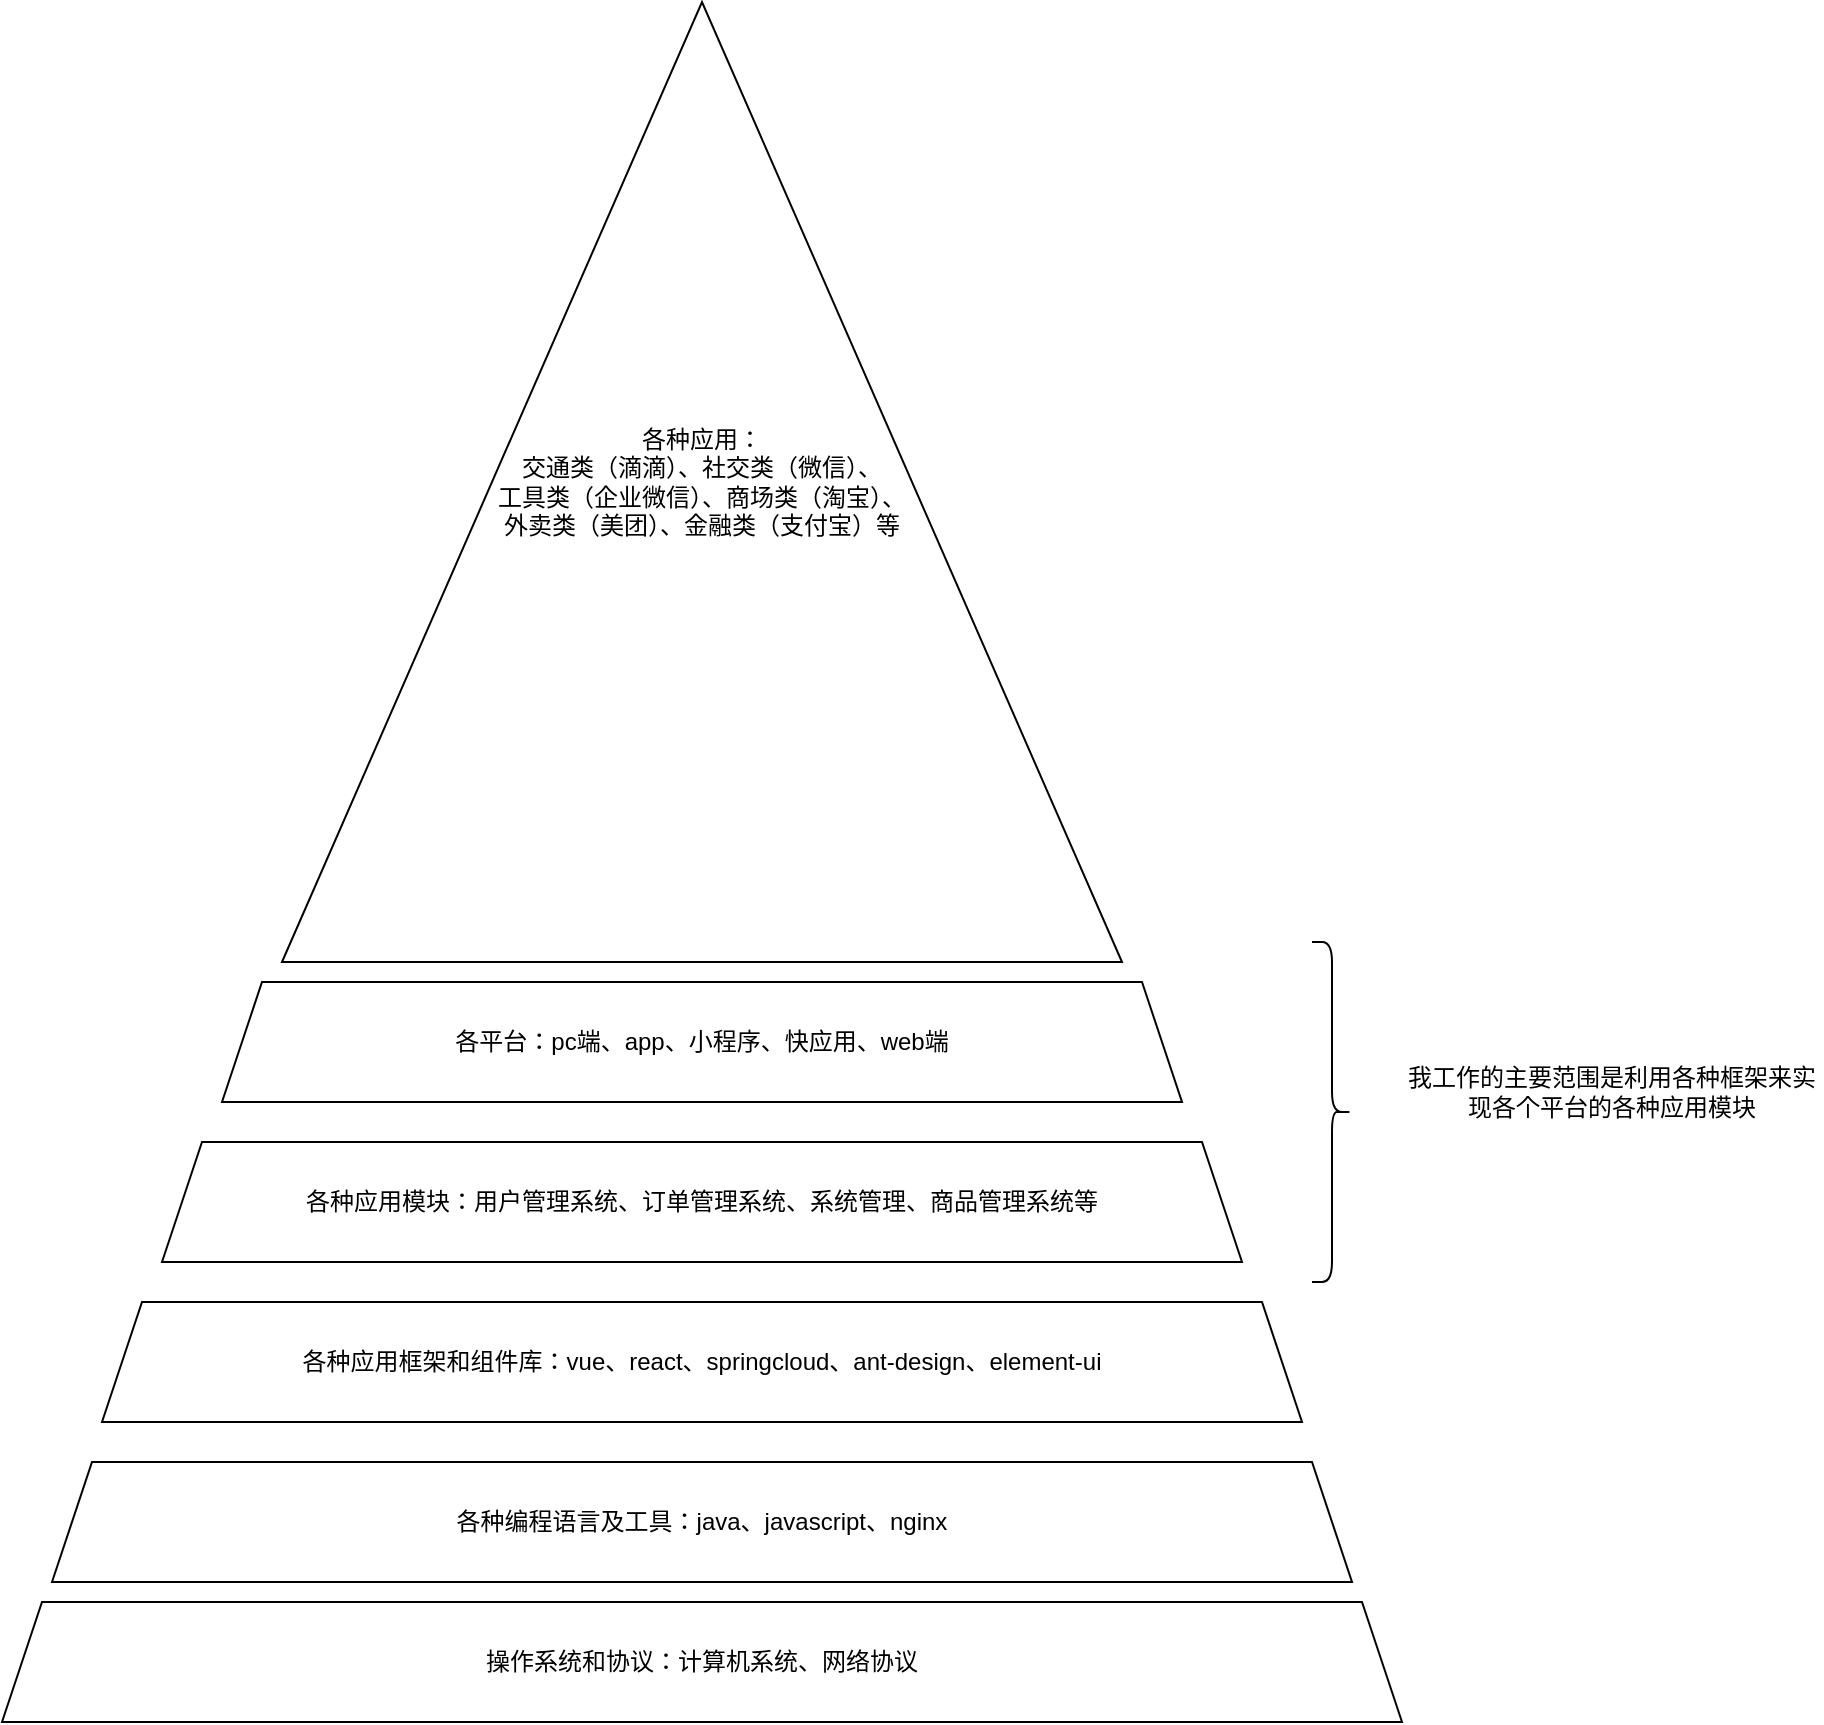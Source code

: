 <mxfile version="20.0.4" type="github">
  <diagram id="PvZHFSkQ3uoySLPBlTMi" name="Page-1">
    <mxGraphModel dx="1422" dy="1963" grid="1" gridSize="10" guides="1" tooltips="1" connect="1" arrows="1" fold="1" page="1" pageScale="1" pageWidth="827" pageHeight="1169" math="0" shadow="0">
      <root>
        <mxCell id="0" />
        <mxCell id="1" parent="0" />
        <mxCell id="q3kTYKQn5024KZVrU1zc-1" value="操作系统和协议：计算机系统、网络协议" style="shape=trapezoid;perimeter=trapezoidPerimeter;whiteSpace=wrap;html=1;fixedSize=1;" parent="1" vertex="1">
          <mxGeometry x="90" y="460" width="700" height="60" as="geometry" />
        </mxCell>
        <mxCell id="q3kTYKQn5024KZVrU1zc-2" value="各种编程语言及工具：java、javascript、nginx" style="shape=trapezoid;perimeter=trapezoidPerimeter;whiteSpace=wrap;html=1;fixedSize=1;" parent="1" vertex="1">
          <mxGeometry x="115" y="390" width="650" height="60" as="geometry" />
        </mxCell>
        <mxCell id="q3kTYKQn5024KZVrU1zc-3" value="各种应用框架和组件库：vue、react、springcloud、ant-design、element-ui" style="shape=trapezoid;perimeter=trapezoidPerimeter;whiteSpace=wrap;html=1;fixedSize=1;" parent="1" vertex="1">
          <mxGeometry x="140" y="310" width="600" height="60" as="geometry" />
        </mxCell>
        <mxCell id="q3kTYKQn5024KZVrU1zc-4" value="各种应用模块：用户管理系统、订单管理系统、系统管理、商品管理系统等" style="shape=trapezoid;perimeter=trapezoidPerimeter;whiteSpace=wrap;html=1;fixedSize=1;" parent="1" vertex="1">
          <mxGeometry x="170" y="230" width="540" height="60" as="geometry" />
        </mxCell>
        <mxCell id="q3kTYKQn5024KZVrU1zc-5" value="各平台：pc端、app、小程序、快应用、web端" style="shape=trapezoid;perimeter=trapezoidPerimeter;whiteSpace=wrap;html=1;fixedSize=1;" parent="1" vertex="1">
          <mxGeometry x="200" y="150" width="480" height="60" as="geometry" />
        </mxCell>
        <mxCell id="q3kTYKQn5024KZVrU1zc-6" value="各种应用：&lt;br&gt;交通类（滴滴）、社交类（微信）、&lt;br&gt;工具类（企业微信）、商场类（淘宝）、&lt;br&gt;外卖类（美团）、金融类（支付宝）等" style="shape=trapezoid;perimeter=trapezoidPerimeter;whiteSpace=wrap;html=1;fixedSize=1;size=210;" parent="1" vertex="1">
          <mxGeometry x="230" y="-340" width="420" height="480" as="geometry" />
        </mxCell>
        <mxCell id="q3kTYKQn5024KZVrU1zc-7" value="" style="shape=curlyBracket;whiteSpace=wrap;html=1;rounded=1;flipH=1;" parent="1" vertex="1">
          <mxGeometry x="745" y="130" width="20" height="170" as="geometry" />
        </mxCell>
        <mxCell id="q3kTYKQn5024KZVrU1zc-8" value="我工作的主要范围是利用各种框架来实现各个平台的各种应用模块" style="text;html=1;strokeColor=none;fillColor=none;align=center;verticalAlign=middle;whiteSpace=wrap;rounded=0;" parent="1" vertex="1">
          <mxGeometry x="790" y="160" width="210" height="90" as="geometry" />
        </mxCell>
      </root>
    </mxGraphModel>
  </diagram>
</mxfile>
